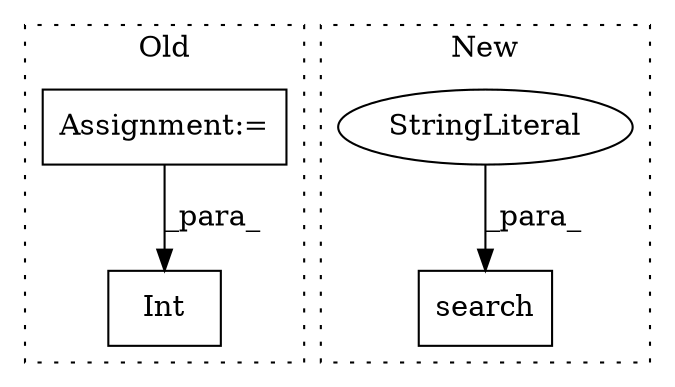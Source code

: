 digraph G {
subgraph cluster0 {
1 [label="Int" a="32" s="1450,1455" l="4,1" shape="box"];
4 [label="Assignment:=" a="7" s="1514" l="34" shape="box"];
label = "Old";
style="dotted";
}
subgraph cluster1 {
2 [label="search" a="32" s="1748,1765" l="7,1" shape="box"];
3 [label="StringLiteral" a="45" s="1755" l="8" shape="ellipse"];
label = "New";
style="dotted";
}
3 -> 2 [label="_para_"];
4 -> 1 [label="_para_"];
}